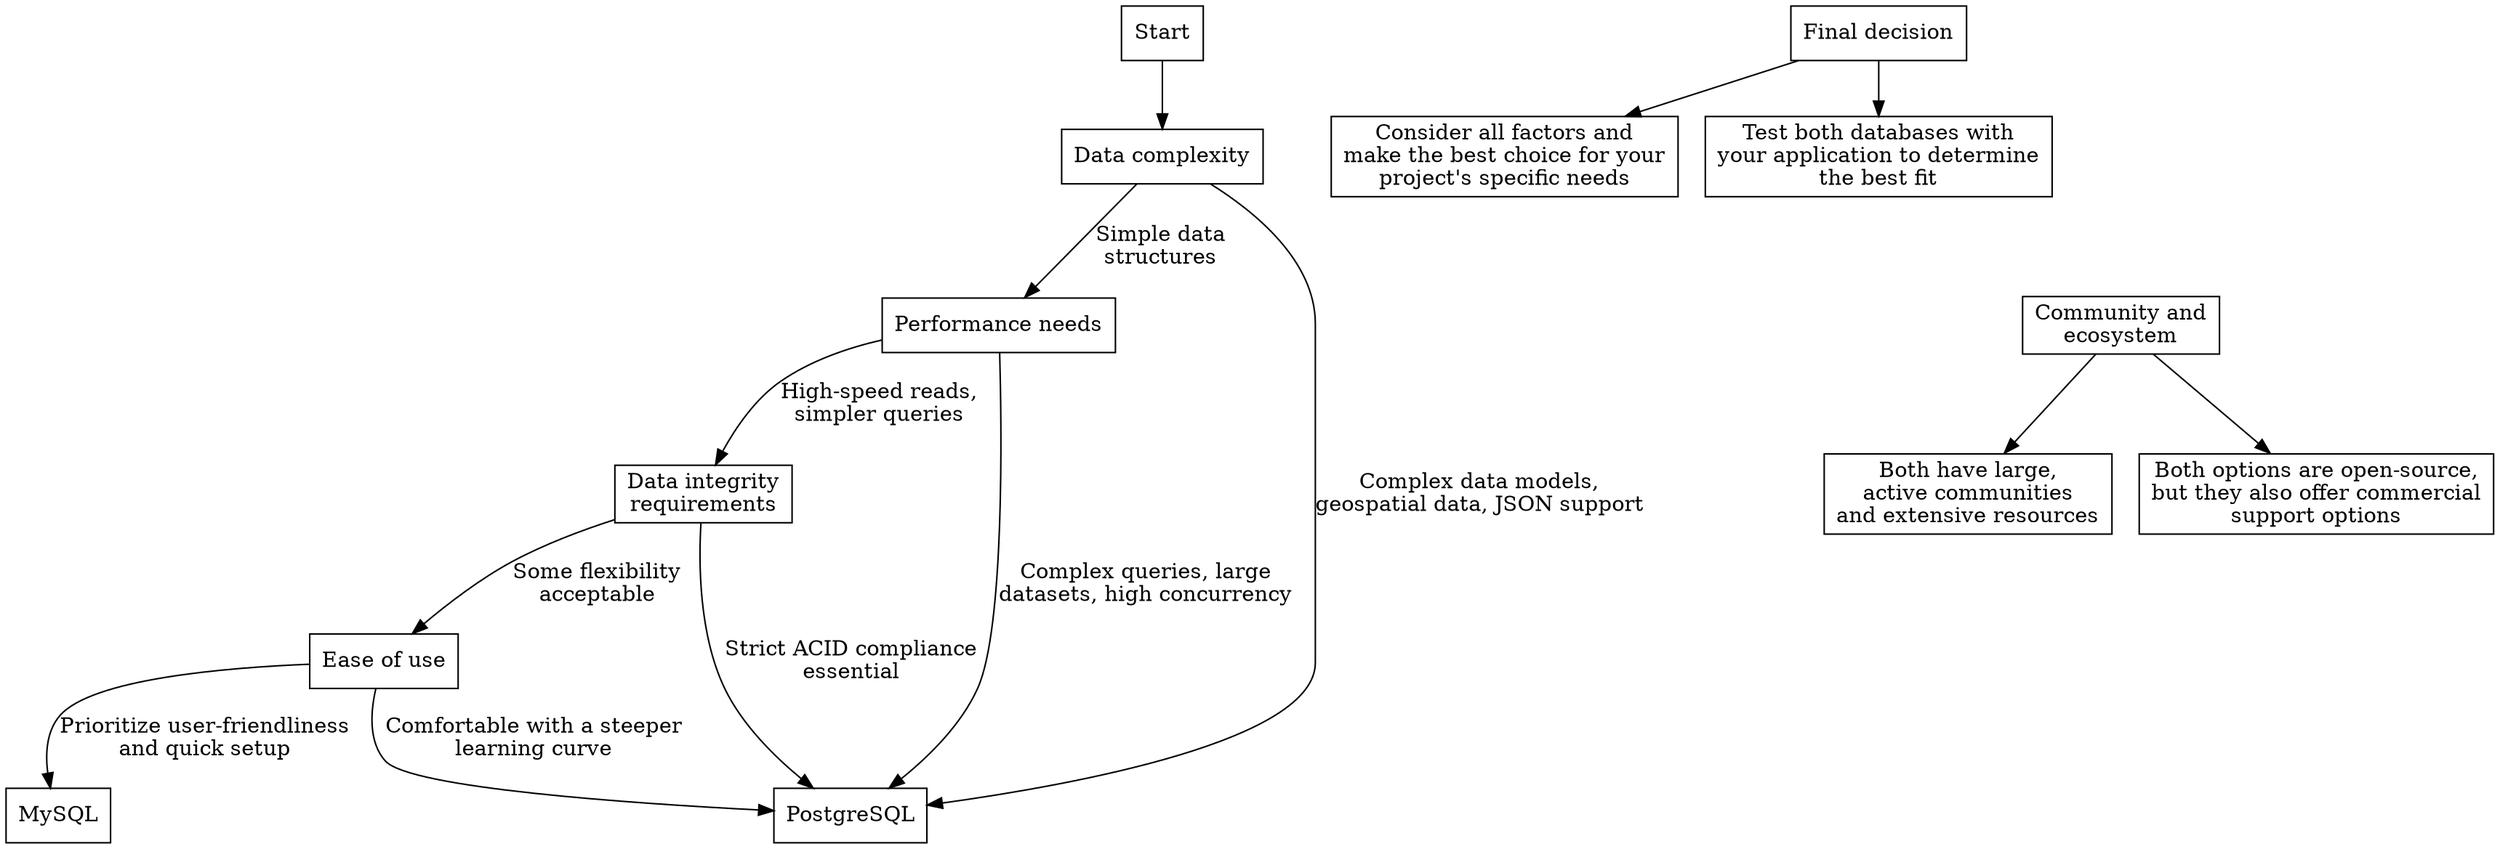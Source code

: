digraph G {
  node [shape = box;];
  rankdir = TB;
  
  A [label = "Start";];
  B [label = "Data complexity";];
  C [label = "Performance needs";];
  D [label = "Data integrity\nrequirements";];
  E [label = "Ease of use";];
  H [label = "Final decision";];
  G [label = "Community and\necosystem";];
  I [label = "PostgreSQL";];
  J [label = "MySQL";];
  L [label = "Both have large,\nactive communities\nand extensive resources";];
  M [label = "Consider all factors and\nmake the best choice for your\nproject's specific needs";];
  N [label = "Test both databases with\nyour application to determine\nthe best fit";];
  O [label = "Both options are open-source,\nbut they also offer commercial\nsupport options";];
  
  // Invisible node for spacing
  InvisibleNode [style = invisible;label = "";];
  
  A -> B;
  B -> C [label = "Simple data\nstructures";];
  B -> I [label = "Complex data models,\ngeospatial data, JSON support";];
  C -> D [label = "High-speed reads,\nsimpler queries";];
  C -> I [label = "Complex queries, large\ndatasets, high concurrency";];
  D -> I [label = "Strict ACID compliance\nessential";];
  D -> E [label = "Some flexibility\nacceptable";];
  E -> J [label = "Prioritize user-friendliness\nand quick setup";];
  E -> I [label = "Comfortable with a steeper\nlearning curve";];
  H -> M;
  H -> N;
  G -> L;
  G -> O;
  
  // Invisible edges for layout
  H -> InvisibleNode [style = invis;];
  InvisibleNode -> G [style = invis;];
}